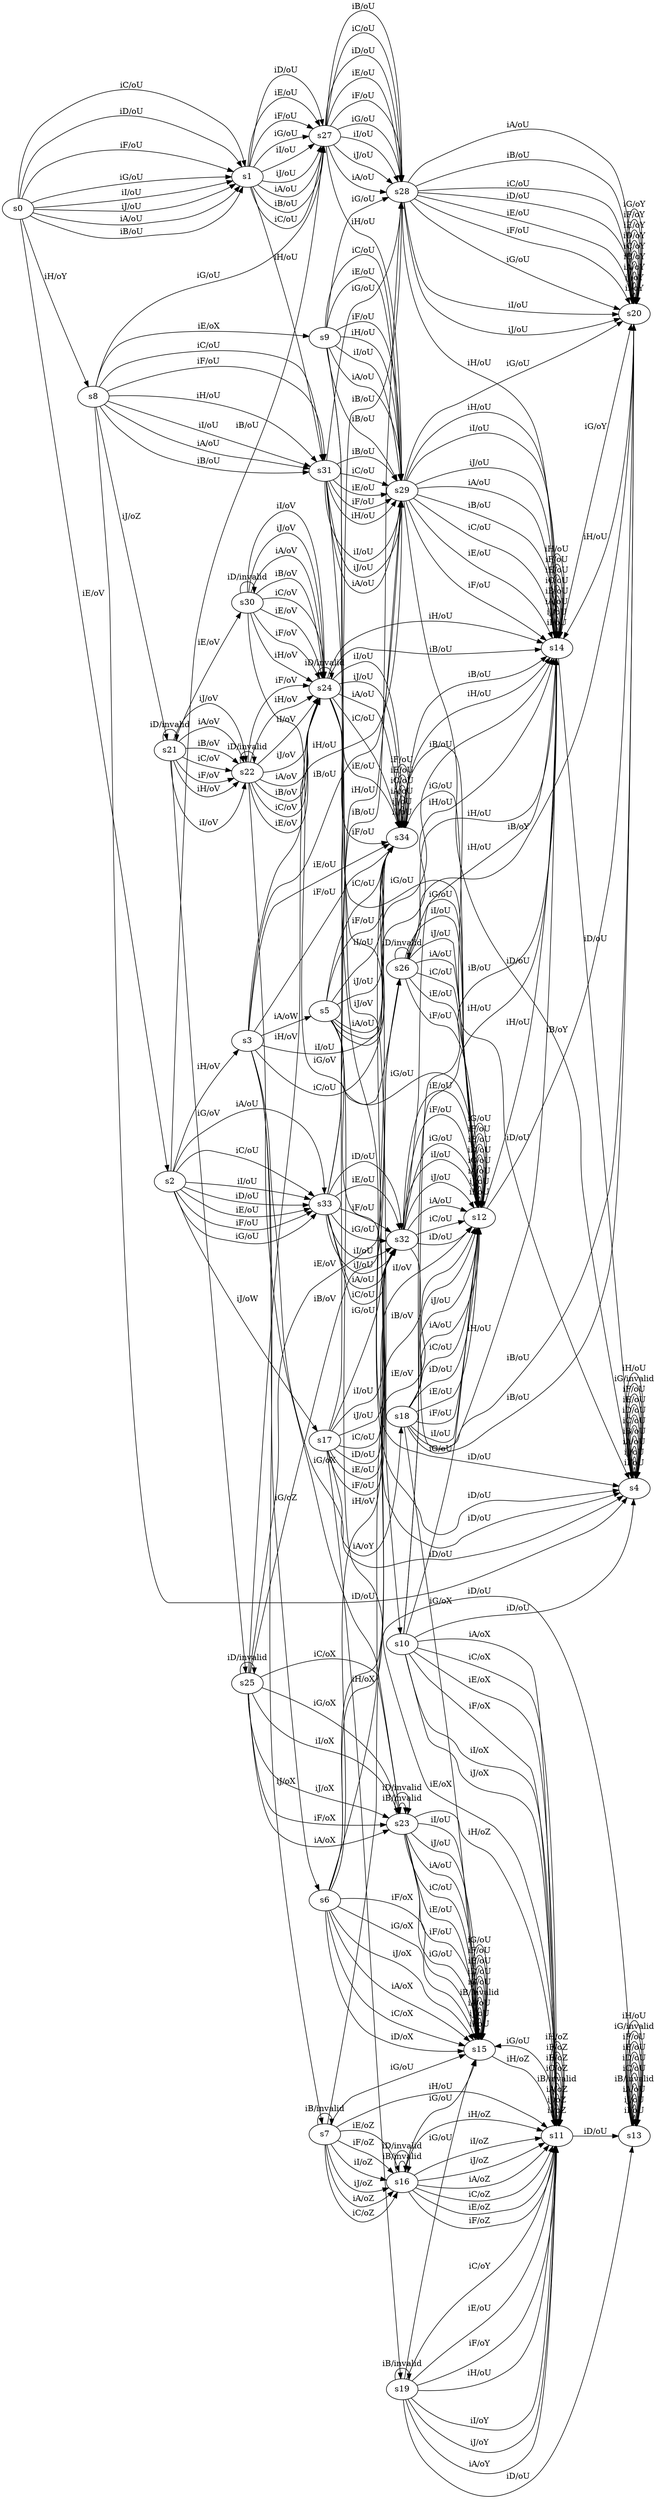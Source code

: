 digraph {
rankdir=LR
	s0 [color="black"]
	s0 -> s1 [ label="iI/oU" color="black"]
	s0 -> s1 [ label="iJ/oU" color="black"]
	s0 -> s1 [ label="iA/oU" color="black"]
	s0 -> s1 [ label="iB/oU" color="black"]
	s0 -> s1 [ label="iC/oU" color="black"]
	s0 -> s1 [ label="iD/oU" color="black"]
	s0 -> s2 [ label="iE/oV" color="black"]
	s0 -> s1 [ label="iF/oU" color="black"]
	s0 -> s1 [ label="iG/oU" color="black"]
	s0 -> s8 [ label="iH/oY" color="black"]
	s1 [color="black"]
	s1 -> s27 [ label="iI/oU" color="black"]
	s1 -> s27 [ label="iJ/oU" color="black"]
	s1 -> s27 [ label="iA/oU" color="black"]
	s1 -> s27 [ label="iB/oU" color="black"]
	s1 -> s27 [ label="iC/oU" color="black"]
	s1 -> s27 [ label="iD/oU" color="black"]
	s1 -> s27 [ label="iE/oU" color="black"]
	s1 -> s27 [ label="iF/oU" color="black"]
	s1 -> s27 [ label="iG/oU" color="black"]
	s1 -> s31 [ label="iH/oU" color="black"]
	s8 [color="black"]
	s8 -> s31 [ label="iI/oU" color="black"]
	s8 -> s21 [ label="iJ/oZ" color="black"]
	s8 -> s31 [ label="iA/oU" color="black"]
	s8 -> s31 [ label="iB/oU" color="black"]
	s8 -> s31 [ label="iC/oU" color="black"]
	s8 -> s4 [ label="iD/oU" color="black"]
	s8 -> s9 [ label="iE/oX" color="black"]
	s8 -> s31 [ label="iF/oU" color="black"]
	s8 -> s27 [ label="iG/oU" color="black"]
	s8 -> s31 [ label="iH/oU" color="black"]
	s2 [color="black"]
	s2 -> s33 [ label="iI/oU" color="black"]
	s2 -> s17 [ label="iJ/oW" color="black"]
	s2 -> s33 [ label="iA/oU" color="black"]
	s2 -> s27 [ label="iB/oU" color="black"]
	s2 -> s33 [ label="iC/oU" color="black"]
	s2 -> s33 [ label="iD/oU" color="black"]
	s2 -> s33 [ label="iE/oU" color="black"]
	s2 -> s33 [ label="iF/oU" color="black"]
	s2 -> s33 [ label="iG/oU" color="black"]
	s2 -> s3 [ label="iH/oV" color="black"]
	s31 [color="black"]
	s31 -> s29 [ label="iI/oU" color="black"]
	s31 -> s29 [ label="iJ/oU" color="black"]
	s31 -> s29 [ label="iA/oU" color="black"]
	s31 -> s29 [ label="iB/oU" color="black"]
	s31 -> s29 [ label="iC/oU" color="black"]
	s31 -> s4 [ label="iD/oU" color="black"]
	s31 -> s29 [ label="iE/oU" color="black"]
	s31 -> s29 [ label="iF/oU" color="black"]
	s31 -> s28 [ label="iG/oU" color="black"]
	s31 -> s29 [ label="iH/oU" color="black"]
	s27 [color="black"]
	s27 -> s28 [ label="iI/oU" color="black"]
	s27 -> s28 [ label="iJ/oU" color="black"]
	s27 -> s28 [ label="iA/oU" color="black"]
	s27 -> s28 [ label="iB/oU" color="black"]
	s27 -> s28 [ label="iC/oU" color="black"]
	s27 -> s28 [ label="iD/oU" color="black"]
	s27 -> s28 [ label="iE/oU" color="black"]
	s27 -> s28 [ label="iF/oU" color="black"]
	s27 -> s28 [ label="iG/oU" color="black"]
	s27 -> s29 [ label="iH/oU" color="black"]
	s4 [color="black"]
	s4 -> s4 [ label="iI/oU" color="black"]
	s4 -> s4 [ label="iJ/oU" color="black"]
	s4 -> s4 [ label="iA/oU" color="black"]
	s4 -> s4 [ label="iB/oU" color="black"]
	s4 -> s4 [ label="iC/oU" color="black"]
	s4 -> s4 [ label="iD/oU" color="black"]
	s4 -> s4 [ label="iE/oU" color="black"]
	s4 -> s4 [ label="iF/oU" color="black"]
	s4 -> s4 [ label="iG/invalid" color="black"]
	s4 -> s4 [ label="iH/oU" color="black"]
	s9 [color="black"]
	s9 -> s29 [ label="iI/oU" color="black"]
	s9 -> s10 [ label="iJ/oV" color="black"]
	s9 -> s29 [ label="iA/oU" color="black"]
	s9 -> s29 [ label="iB/oU" color="black"]
	s9 -> s29 [ label="iC/oU" color="black"]
	s9 -> s4 [ label="iD/oU" color="black"]
	s9 -> s29 [ label="iE/oU" color="black"]
	s9 -> s29 [ label="iF/oU" color="black"]
	s9 -> s28 [ label="iG/oU" color="black"]
	s9 -> s29 [ label="iH/oU" color="black"]
	s21 [color="black"]
	s21 -> s22 [ label="iI/oV" color="black"]
	s21 -> s22 [ label="iJ/oV" color="black"]
	s21 -> s22 [ label="iA/oV" color="black"]
	s21 -> s22 [ label="iB/oV" color="black"]
	s21 -> s22 [ label="iC/oV" color="black"]
	s21 -> s21 [ label="iD/invalid" color="black"]
	s21 -> s30 [ label="iE/oV" color="black"]
	s21 -> s22 [ label="iF/oV" color="black"]
	s21 -> s25 [ label="iG/oV" color="black"]
	s21 -> s22 [ label="iH/oV" color="black"]
	s33 [color="black"]
	s33 -> s32 [ label="iI/oU" color="black"]
	s33 -> s32 [ label="iJ/oU" color="black"]
	s33 -> s32 [ label="iA/oU" color="black"]
	s33 -> s28 [ label="iB/oU" color="black"]
	s33 -> s32 [ label="iC/oU" color="black"]
	s33 -> s32 [ label="iD/oU" color="black"]
	s33 -> s32 [ label="iE/oU" color="black"]
	s33 -> s32 [ label="iF/oU" color="black"]
	s33 -> s32 [ label="iG/oU" color="black"]
	s33 -> s29 [ label="iH/oU" color="black"]
	s17 [color="black"]
	s17 -> s32 [ label="iI/oU" color="black"]
	s17 -> s32 [ label="iJ/oU" color="black"]
	s17 -> s18 [ label="iA/oY" color="black"]
	s17 -> s28 [ label="iB/oU" color="black"]
	s17 -> s32 [ label="iC/oU" color="black"]
	s17 -> s32 [ label="iD/oU" color="black"]
	s17 -> s32 [ label="iE/oU" color="black"]
	s17 -> s32 [ label="iF/oU" color="black"]
	s17 -> s32 [ label="iG/oU" color="black"]
	s17 -> s19 [ label="iH/oX" color="black"]
	s3 [color="black"]
	s3 -> s34 [ label="iI/oU" color="black"]
	s3 -> s7 [ label="iJ/oX" color="black"]
	s3 -> s5 [ label="iA/oW" color="black"]
	s3 -> s29 [ label="iB/oU" color="black"]
	s3 -> s34 [ label="iC/oU" color="black"]
	s3 -> s4 [ label="iD/oU" color="black"]
	s3 -> s34 [ label="iE/oU" color="black"]
	s3 -> s34 [ label="iF/oU" color="black"]
	s3 -> s6 [ label="iG/oZ" color="black"]
	s3 -> s29 [ label="iH/oU" color="black"]
	s29 [color="black"]
	s29 -> s14 [ label="iI/oU" color="black"]
	s29 -> s14 [ label="iJ/oU" color="black"]
	s29 -> s14 [ label="iA/oU" color="black"]
	s29 -> s14 [ label="iB/oU" color="black"]
	s29 -> s14 [ label="iC/oU" color="black"]
	s29 -> s4 [ label="iD/oU" color="black"]
	s29 -> s14 [ label="iE/oU" color="black"]
	s29 -> s14 [ label="iF/oU" color="black"]
	s29 -> s20 [ label="iG/oU" color="black"]
	s29 -> s14 [ label="iH/oU" color="black"]
	s28 [color="black"]
	s28 -> s20 [ label="iI/oU" color="black"]
	s28 -> s20 [ label="iJ/oU" color="black"]
	s28 -> s20 [ label="iA/oU" color="black"]
	s28 -> s20 [ label="iB/oU" color="black"]
	s28 -> s20 [ label="iC/oU" color="black"]
	s28 -> s20 [ label="iD/oU" color="black"]
	s28 -> s20 [ label="iE/oU" color="black"]
	s28 -> s20 [ label="iF/oU" color="black"]
	s28 -> s20 [ label="iG/oU" color="black"]
	s28 -> s14 [ label="iH/oU" color="black"]
	s10 [color="black"]
	s10 -> s11 [ label="iI/oX" color="black"]
	s10 -> s11 [ label="iJ/oX" color="black"]
	s10 -> s11 [ label="iA/oX" color="black"]
	s10 -> s14 [ label="iB/oU" color="black"]
	s10 -> s11 [ label="iC/oX" color="black"]
	s10 -> s4 [ label="iD/oU" color="black"]
	s10 -> s11 [ label="iE/oX" color="black"]
	s10 -> s11 [ label="iF/oX" color="black"]
	s10 -> s12 [ label="iG/oU" color="black"]
	s10 -> s14 [ label="iH/oU" color="black"]
	s22 [color="black"]
	s22 -> s24 [ label="iI/oV" color="black"]
	s22 -> s24 [ label="iJ/oV" color="black"]
	s22 -> s24 [ label="iA/oV" color="black"]
	s22 -> s24 [ label="iB/oV" color="black"]
	s22 -> s24 [ label="iC/oV" color="black"]
	s22 -> s22 [ label="iD/invalid" color="black"]
	s22 -> s24 [ label="iE/oV" color="black"]
	s22 -> s24 [ label="iF/oV" color="black"]
	s22 -> s23 [ label="iG/oX" color="black"]
	s22 -> s24 [ label="iH/oV" color="black"]
	s30 [color="black"]
	s30 -> s24 [ label="iI/oV" color="black"]
	s30 -> s24 [ label="iJ/oV" color="black"]
	s30 -> s24 [ label="iA/oV" color="black"]
	s30 -> s24 [ label="iB/oV" color="black"]
	s30 -> s24 [ label="iC/oV" color="black"]
	s30 -> s30 [ label="iD/invalid" color="black"]
	s30 -> s24 [ label="iE/oV" color="black"]
	s30 -> s24 [ label="iF/oV" color="black"]
	s30 -> s26 [ label="iG/oV" color="black"]
	s30 -> s24 [ label="iH/oV" color="black"]
	s25 [color="black"]
	s25 -> s23 [ label="iI/oX" color="black"]
	s25 -> s23 [ label="iJ/oX" color="black"]
	s25 -> s23 [ label="iA/oX" color="black"]
	s25 -> s26 [ label="iB/oV" color="black"]
	s25 -> s23 [ label="iC/oX" color="black"]
	s25 -> s25 [ label="iD/invalid" color="black"]
	s25 -> s26 [ label="iE/oV" color="black"]
	s25 -> s23 [ label="iF/oX" color="black"]
	s25 -> s23 [ label="iG/oX" color="black"]
	s25 -> s24 [ label="iH/oV" color="black"]
	s32 [color="black"]
	s32 -> s12 [ label="iI/oU" color="black"]
	s32 -> s12 [ label="iJ/oU" color="black"]
	s32 -> s12 [ label="iA/oU" color="black"]
	s32 -> s20 [ label="iB/oU" color="black"]
	s32 -> s12 [ label="iC/oU" color="black"]
	s32 -> s12 [ label="iD/oU" color="black"]
	s32 -> s12 [ label="iE/oU" color="black"]
	s32 -> s12 [ label="iF/oU" color="black"]
	s32 -> s12 [ label="iG/oU" color="black"]
	s32 -> s14 [ label="iH/oU" color="black"]
	s19 [color="black"]
	s19 -> s11 [ label="iI/oY" color="black"]
	s19 -> s11 [ label="iJ/oY" color="black"]
	s19 -> s11 [ label="iA/oY" color="black"]
	s19 -> s19 [ label="iB/invalid" color="black"]
	s19 -> s11 [ label="iC/oY" color="black"]
	s19 -> s13 [ label="iD/oU" color="black"]
	s19 -> s11 [ label="iE/oU" color="black"]
	s19 -> s11 [ label="iF/oY" color="black"]
	s19 -> s15 [ label="iG/oU" color="black"]
	s19 -> s11 [ label="iH/oU" color="black"]
	s18 [color="black"]
	s18 -> s12 [ label="iI/oU" color="black"]
	s18 -> s12 [ label="iJ/oU" color="black"]
	s18 -> s12 [ label="iA/oU" color="black"]
	s18 -> s20 [ label="iB/oU" color="black"]
	s18 -> s12 [ label="iC/oU" color="black"]
	s18 -> s12 [ label="iD/oU" color="black"]
	s18 -> s12 [ label="iE/oU" color="black"]
	s18 -> s12 [ label="iF/oU" color="black"]
	s18 -> s15 [ label="iG/oX" color="black"]
	s18 -> s14 [ label="iH/oU" color="black"]
	s34 [color="black"]
	s34 -> s34 [ label="iI/oU" color="black"]
	s34 -> s34 [ label="iJ/oU" color="black"]
	s34 -> s34 [ label="iA/oU" color="black"]
	s34 -> s14 [ label="iB/oU" color="black"]
	s34 -> s34 [ label="iC/oU" color="black"]
	s34 -> s4 [ label="iD/oU" color="black"]
	s34 -> s34 [ label="iE/oU" color="black"]
	s34 -> s34 [ label="iF/oU" color="black"]
	s34 -> s12 [ label="iG/oU" color="black"]
	s34 -> s14 [ label="iH/oU" color="black"]
	s7 [color="black"]
	s7 -> s16 [ label="iI/oZ" color="black"]
	s7 -> s16 [ label="iJ/oZ" color="black"]
	s7 -> s16 [ label="iA/oZ" color="black"]
	s7 -> s7 [ label="iB/invalid" color="black"]
	s7 -> s16 [ label="iC/oZ" color="black"]
	s7 -> s13 [ label="iD/oU" color="black"]
	s7 -> s16 [ label="iE/oZ" color="black"]
	s7 -> s16 [ label="iF/oZ" color="black"]
	s7 -> s15 [ label="iG/oU" color="black"]
	s7 -> s11 [ label="iH/oU" color="black"]
	s6 [color="black"]
	s6 -> s12 [ label="iI/oV" color="black"]
	s6 -> s15 [ label="iJ/oX" color="black"]
	s6 -> s15 [ label="iA/oX" color="black"]
	s6 -> s12 [ label="iB/oV" color="black"]
	s6 -> s15 [ label="iC/oX" color="black"]
	s6 -> s15 [ label="iD/oX" color="black"]
	s6 -> s12 [ label="iE/oV" color="black"]
	s6 -> s15 [ label="iF/oX" color="black"]
	s6 -> s15 [ label="iG/oX" color="black"]
	s6 -> s34 [ label="iH/oV" color="black"]
	s5 [color="black"]
	s5 -> s34 [ label="iI/oU" color="black"]
	s5 -> s34 [ label="iJ/oU" color="black"]
	s5 -> s34 [ label="iA/oU" color="black"]
	s5 -> s14 [ label="iB/oU" color="black"]
	s5 -> s34 [ label="iC/oU" color="black"]
	s5 -> s4 [ label="iD/oU" color="black"]
	s5 -> s11 [ label="iE/oX" color="black"]
	s5 -> s34 [ label="iF/oU" color="black"]
	s5 -> s12 [ label="iG/oU" color="black"]
	s5 -> s14 [ label="iH/oU" color="black"]
	s14 [color="black"]
	s14 -> s14 [ label="iI/oU" color="black"]
	s14 -> s14 [ label="iJ/oU" color="black"]
	s14 -> s14 [ label="iA/oU" color="black"]
	s14 -> s14 [ label="iB/oU" color="black"]
	s14 -> s14 [ label="iC/oU" color="black"]
	s14 -> s4 [ label="iD/oU" color="black"]
	s14 -> s14 [ label="iE/oU" color="black"]
	s14 -> s14 [ label="iF/oU" color="black"]
	s14 -> s20 [ label="iG/oY" color="black"]
	s14 -> s14 [ label="iH/oU" color="black"]
	s20 [color="black"]
	s20 -> s20 [ label="iI/oY" color="black"]
	s20 -> s20 [ label="iJ/oY" color="black"]
	s20 -> s20 [ label="iA/oY" color="black"]
	s20 -> s20 [ label="iB/oY" color="black"]
	s20 -> s20 [ label="iC/oY" color="black"]
	s20 -> s20 [ label="iD/oY" color="black"]
	s20 -> s20 [ label="iE/oY" color="black"]
	s20 -> s20 [ label="iF/oY" color="black"]
	s20 -> s20 [ label="iG/oY" color="black"]
	s20 -> s14 [ label="iH/oU" color="black"]
	s11 [color="black"]
	s11 -> s11 [ label="iI/oZ" color="black"]
	s11 -> s11 [ label="iJ/oZ" color="black"]
	s11 -> s11 [ label="iA/oZ" color="black"]
	s11 -> s11 [ label="iB/invalid" color="black"]
	s11 -> s11 [ label="iC/oZ" color="black"]
	s11 -> s13 [ label="iD/oU" color="black"]
	s11 -> s11 [ label="iE/oZ" color="black"]
	s11 -> s11 [ label="iF/oZ" color="black"]
	s11 -> s15 [ label="iG/oU" color="black"]
	s11 -> s11 [ label="iH/oZ" color="black"]
	s12 [color="black"]
	s12 -> s12 [ label="iI/oU" color="black"]
	s12 -> s12 [ label="iJ/oU" color="black"]
	s12 -> s12 [ label="iA/oU" color="black"]
	s12 -> s20 [ label="iB/oY" color="black"]
	s12 -> s12 [ label="iC/oU" color="black"]
	s12 -> s12 [ label="iD/oU" color="black"]
	s12 -> s12 [ label="iE/oU" color="black"]
	s12 -> s12 [ label="iF/oU" color="black"]
	s12 -> s12 [ label="iG/oU" color="black"]
	s12 -> s14 [ label="iH/oU" color="black"]
	s24 [color="black"]
	s24 -> s34 [ label="iI/oU" color="black"]
	s24 -> s34 [ label="iJ/oU" color="black"]
	s24 -> s34 [ label="iA/oU" color="black"]
	s24 -> s14 [ label="iB/oU" color="black"]
	s24 -> s34 [ label="iC/oU" color="black"]
	s24 -> s24 [ label="iD/invalid" color="black"]
	s24 -> s34 [ label="iE/oU" color="black"]
	s24 -> s34 [ label="iF/oU" color="black"]
	s24 -> s12 [ label="iG/oU" color="black"]
	s24 -> s14 [ label="iH/oU" color="black"]
	s23 [color="black"]
	s23 -> s15 [ label="iI/oU" color="black"]
	s23 -> s15 [ label="iJ/oU" color="black"]
	s23 -> s15 [ label="iA/oU" color="black"]
	s23 -> s23 [ label="iB/invalid" color="black"]
	s23 -> s15 [ label="iC/oU" color="black"]
	s23 -> s23 [ label="iD/invalid" color="black"]
	s23 -> s15 [ label="iE/oU" color="black"]
	s23 -> s15 [ label="iF/oU" color="black"]
	s23 -> s15 [ label="iG/oU" color="black"]
	s23 -> s11 [ label="iH/oZ" color="black"]
	s26 [color="black"]
	s26 -> s12 [ label="iI/oU" color="black"]
	s26 -> s12 [ label="iJ/oU" color="black"]
	s26 -> s12 [ label="iA/oU" color="black"]
	s26 -> s20 [ label="iB/oY" color="black"]
	s26 -> s12 [ label="iC/oU" color="black"]
	s26 -> s26 [ label="iD/invalid" color="black"]
	s26 -> s12 [ label="iE/oU" color="black"]
	s26 -> s12 [ label="iF/oU" color="black"]
	s26 -> s12 [ label="iG/oU" color="black"]
	s26 -> s14 [ label="iH/oU" color="black"]
	s15 [color="black"]
	s15 -> s15 [ label="iI/oU" color="black"]
	s15 -> s15 [ label="iJ/oU" color="black"]
	s15 -> s15 [ label="iA/oU" color="black"]
	s15 -> s15 [ label="iB/invalid" color="black"]
	s15 -> s15 [ label="iC/oU" color="black"]
	s15 -> s15 [ label="iD/oU" color="black"]
	s15 -> s15 [ label="iE/oU" color="black"]
	s15 -> s15 [ label="iF/oU" color="black"]
	s15 -> s15 [ label="iG/oU" color="black"]
	s15 -> s11 [ label="iH/oZ" color="black"]
	s13 [color="black"]
	s13 -> s13 [ label="iI/oU" color="black"]
	s13 -> s13 [ label="iJ/oU" color="black"]
	s13 -> s13 [ label="iA/oU" color="black"]
	s13 -> s13 [ label="iB/invalid" color="black"]
	s13 -> s13 [ label="iC/oU" color="black"]
	s13 -> s13 [ label="iD/oU" color="black"]
	s13 -> s13 [ label="iE/oU" color="black"]
	s13 -> s13 [ label="iF/oU" color="black"]
	s13 -> s13 [ label="iG/invalid" color="black"]
	s13 -> s13 [ label="iH/oU" color="black"]
	s16 [color="black"]
	s16 -> s11 [ label="iI/oZ" color="black"]
	s16 -> s11 [ label="iJ/oZ" color="black"]
	s16 -> s11 [ label="iA/oZ" color="black"]
	s16 -> s16 [ label="iB/invalid" color="black"]
	s16 -> s11 [ label="iC/oZ" color="black"]
	s16 -> s16 [ label="iD/invalid" color="black"]
	s16 -> s11 [ label="iE/oZ" color="black"]
	s16 -> s11 [ label="iF/oZ" color="black"]
	s16 -> s15 [ label="iG/oU" color="black"]
	s16 -> s11 [ label="iH/oZ" color="black"]
}
